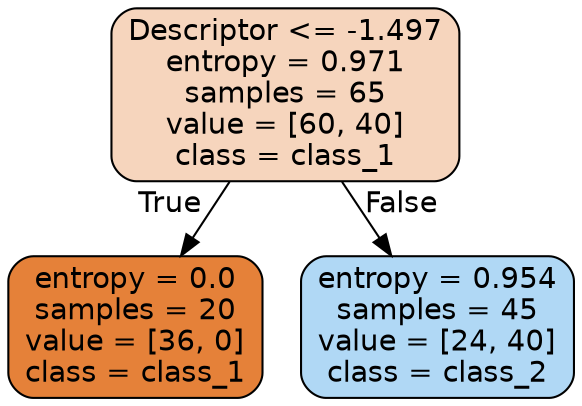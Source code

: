 digraph Tree {
node [shape=box, style="filled, rounded", color="black", fontname="helvetica"] ;
edge [fontname="helvetica"] ;
0 [label="Descriptor <= -1.497\nentropy = 0.971\nsamples = 65\nvalue = [60, 40]\nclass = class_1", fillcolor="#f6d5bd"] ;
1 [label="entropy = 0.0\nsamples = 20\nvalue = [36, 0]\nclass = class_1", fillcolor="#e58139"] ;
0 -> 1 [labeldistance=2.5, labelangle=45, headlabel="True"] ;
2 [label="entropy = 0.954\nsamples = 45\nvalue = [24, 40]\nclass = class_2", fillcolor="#b0d8f5"] ;
0 -> 2 [labeldistance=2.5, labelangle=-45, headlabel="False"] ;
}